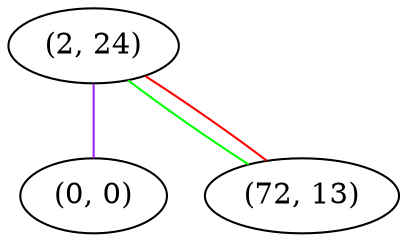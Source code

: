 graph "" {
"(2, 24)";
"(0, 0)";
"(72, 13)";
"(2, 24)" -- "(0, 0)"  [color=purple, key=0, weight=4];
"(2, 24)" -- "(72, 13)"  [color=green, key=0, weight=2];
"(2, 24)" -- "(72, 13)"  [color=red, key=1, weight=1];
}
